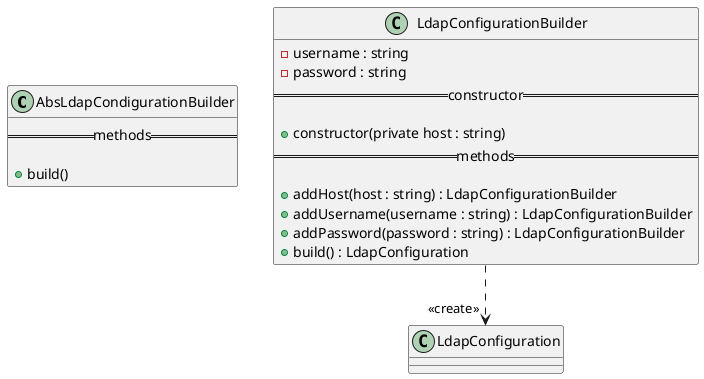 @startuml LdapConfigurationBuilder diagram

class AbsLdapCondigurationBuilder {
  ==methods==

  + build()
}
class LdapConfigurationBuilder {
  - username : string
  - password : string
  ==constructor==

  + constructor(private host : string)
  ==methods==

  + addHost(host : string) : LdapConfigurationBuilder
  + addUsername(username : string) : LdapConfigurationBuilder
  + addPassword(password : string) : LdapConfigurationBuilder
  + build() : LdapConfiguration
}

LdapConfigurationBuilder ..> "<<create>>" LdapConfiguration
@enduml
